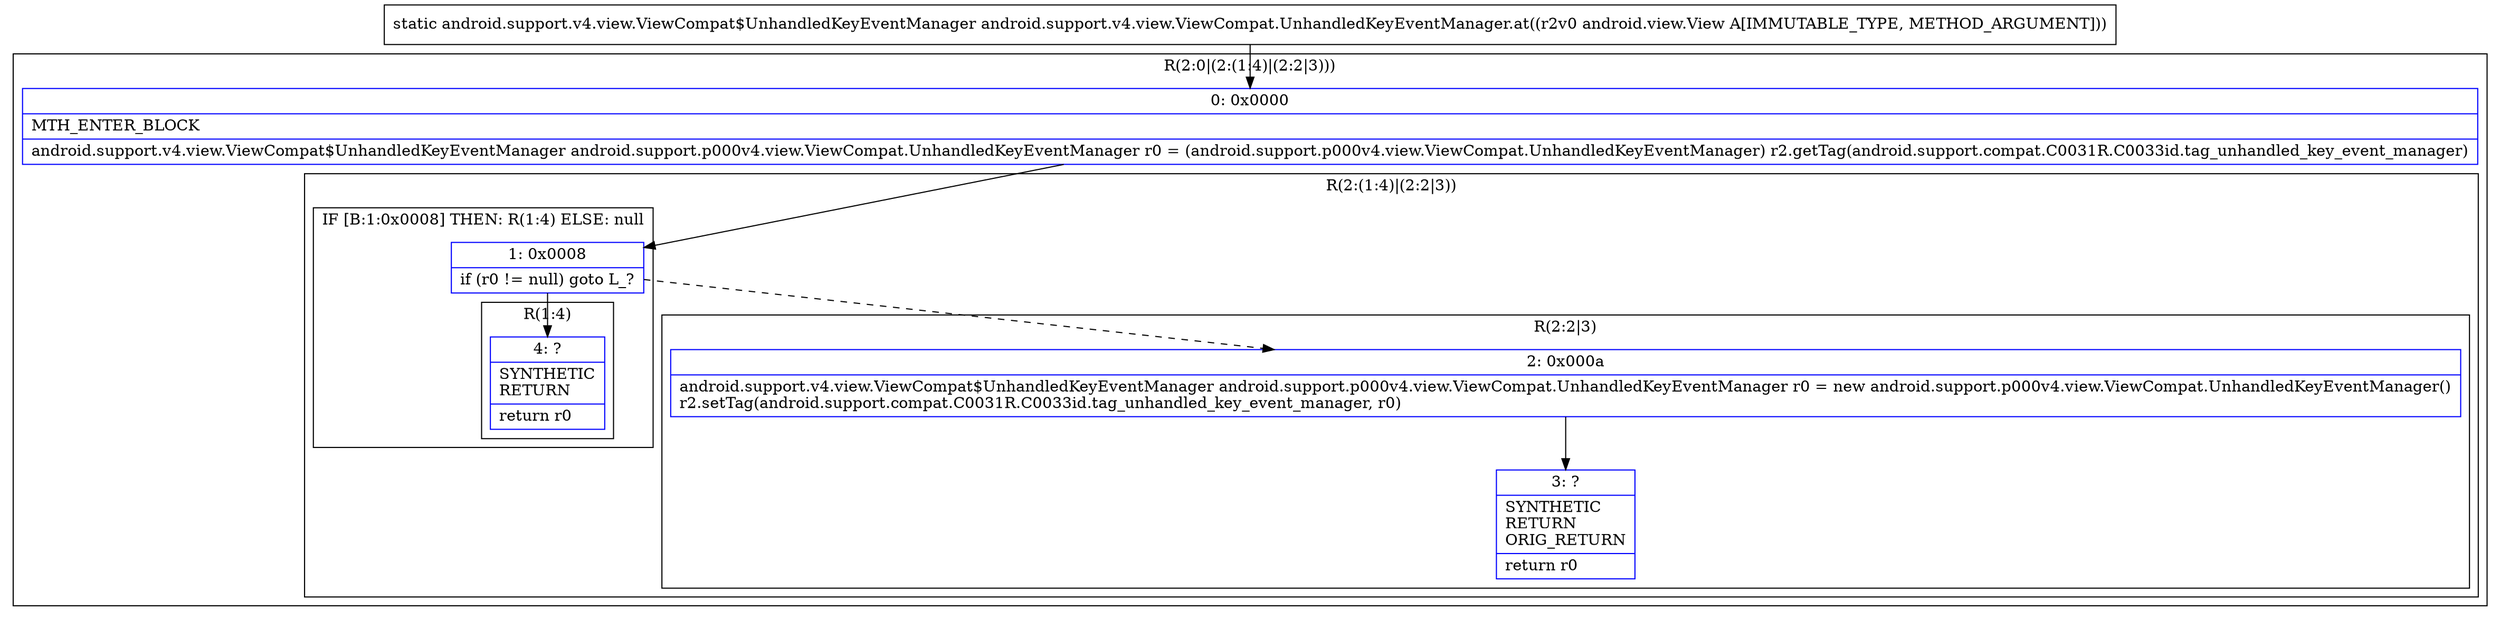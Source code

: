 digraph "CFG forandroid.support.v4.view.ViewCompat.UnhandledKeyEventManager.at(Landroid\/view\/View;)Landroid\/support\/v4\/view\/ViewCompat$UnhandledKeyEventManager;" {
subgraph cluster_Region_350112137 {
label = "R(2:0|(2:(1:4)|(2:2|3)))";
node [shape=record,color=blue];
Node_0 [shape=record,label="{0\:\ 0x0000|MTH_ENTER_BLOCK\l|android.support.v4.view.ViewCompat$UnhandledKeyEventManager android.support.p000v4.view.ViewCompat.UnhandledKeyEventManager r0 = (android.support.p000v4.view.ViewCompat.UnhandledKeyEventManager) r2.getTag(android.support.compat.C0031R.C0033id.tag_unhandled_key_event_manager)\l}"];
subgraph cluster_Region_815486170 {
label = "R(2:(1:4)|(2:2|3))";
node [shape=record,color=blue];
subgraph cluster_IfRegion_1162940154 {
label = "IF [B:1:0x0008] THEN: R(1:4) ELSE: null";
node [shape=record,color=blue];
Node_1 [shape=record,label="{1\:\ 0x0008|if (r0 != null) goto L_?\l}"];
subgraph cluster_Region_1858475824 {
label = "R(1:4)";
node [shape=record,color=blue];
Node_4 [shape=record,label="{4\:\ ?|SYNTHETIC\lRETURN\l|return r0\l}"];
}
}
subgraph cluster_Region_643906098 {
label = "R(2:2|3)";
node [shape=record,color=blue];
Node_2 [shape=record,label="{2\:\ 0x000a|android.support.v4.view.ViewCompat$UnhandledKeyEventManager android.support.p000v4.view.ViewCompat.UnhandledKeyEventManager r0 = new android.support.p000v4.view.ViewCompat.UnhandledKeyEventManager()\lr2.setTag(android.support.compat.C0031R.C0033id.tag_unhandled_key_event_manager, r0)\l}"];
Node_3 [shape=record,label="{3\:\ ?|SYNTHETIC\lRETURN\lORIG_RETURN\l|return r0\l}"];
}
}
}
MethodNode[shape=record,label="{static android.support.v4.view.ViewCompat$UnhandledKeyEventManager android.support.v4.view.ViewCompat.UnhandledKeyEventManager.at((r2v0 android.view.View A[IMMUTABLE_TYPE, METHOD_ARGUMENT])) }"];
MethodNode -> Node_0;
Node_0 -> Node_1;
Node_1 -> Node_2[style=dashed];
Node_1 -> Node_4;
Node_2 -> Node_3;
}

